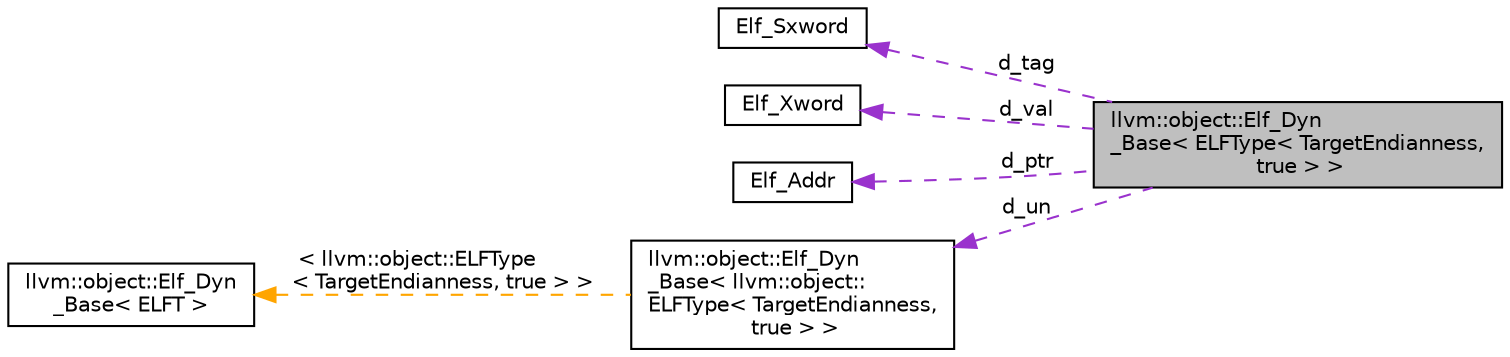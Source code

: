 digraph "llvm::object::Elf_Dyn_Base&lt; ELFType&lt; TargetEndianness, true &gt; &gt;"
{
 // LATEX_PDF_SIZE
  bgcolor="transparent";
  edge [fontname="Helvetica",fontsize="10",labelfontname="Helvetica",labelfontsize="10"];
  node [fontname="Helvetica",fontsize="10",shape="box"];
  rankdir="LR";
  Node1 [label="llvm::object::Elf_Dyn\l_Base\< ELFType\< TargetEndianness,\l true \> \>",height=0.2,width=0.4,color="black", fillcolor="grey75", style="filled", fontcolor="black",tooltip=" "];
  Node2 -> Node1 [dir="back",color="darkorchid3",fontsize="10",style="dashed",label=" d_tag" ,fontname="Helvetica"];
  Node2 [label="Elf_Sxword",height=0.2,width=0.4,color="black",tooltip=" "];
  Node3 -> Node1 [dir="back",color="darkorchid3",fontsize="10",style="dashed",label=" d_val" ,fontname="Helvetica"];
  Node3 [label="Elf_Xword",height=0.2,width=0.4,color="black",tooltip=" "];
  Node4 -> Node1 [dir="back",color="darkorchid3",fontsize="10",style="dashed",label=" d_ptr" ,fontname="Helvetica"];
  Node4 [label="Elf_Addr",height=0.2,width=0.4,color="black",tooltip=" "];
  Node5 -> Node1 [dir="back",color="darkorchid3",fontsize="10",style="dashed",label=" d_un" ,fontname="Helvetica"];
  Node5 [label="llvm::object::Elf_Dyn\l_Base\< llvm::object::\lELFType\< TargetEndianness,\l true \> \>",height=0.2,width=0.4,color="black",URL="$structllvm_1_1object_1_1Elf__Dyn__Base.html",tooltip=" "];
  Node6 -> Node5 [dir="back",color="orange",fontsize="10",style="dashed",label=" \< llvm::object::ELFType\l\< TargetEndianness, true \> \>" ,fontname="Helvetica"];
  Node6 [label="llvm::object::Elf_Dyn\l_Base\< ELFT \>",height=0.2,width=0.4,color="black",URL="$structllvm_1_1object_1_1Elf__Dyn__Base.html",tooltip="Elf_Dyn_Base: This structure matches the form of entries in the dynamic table section (...."];
}
